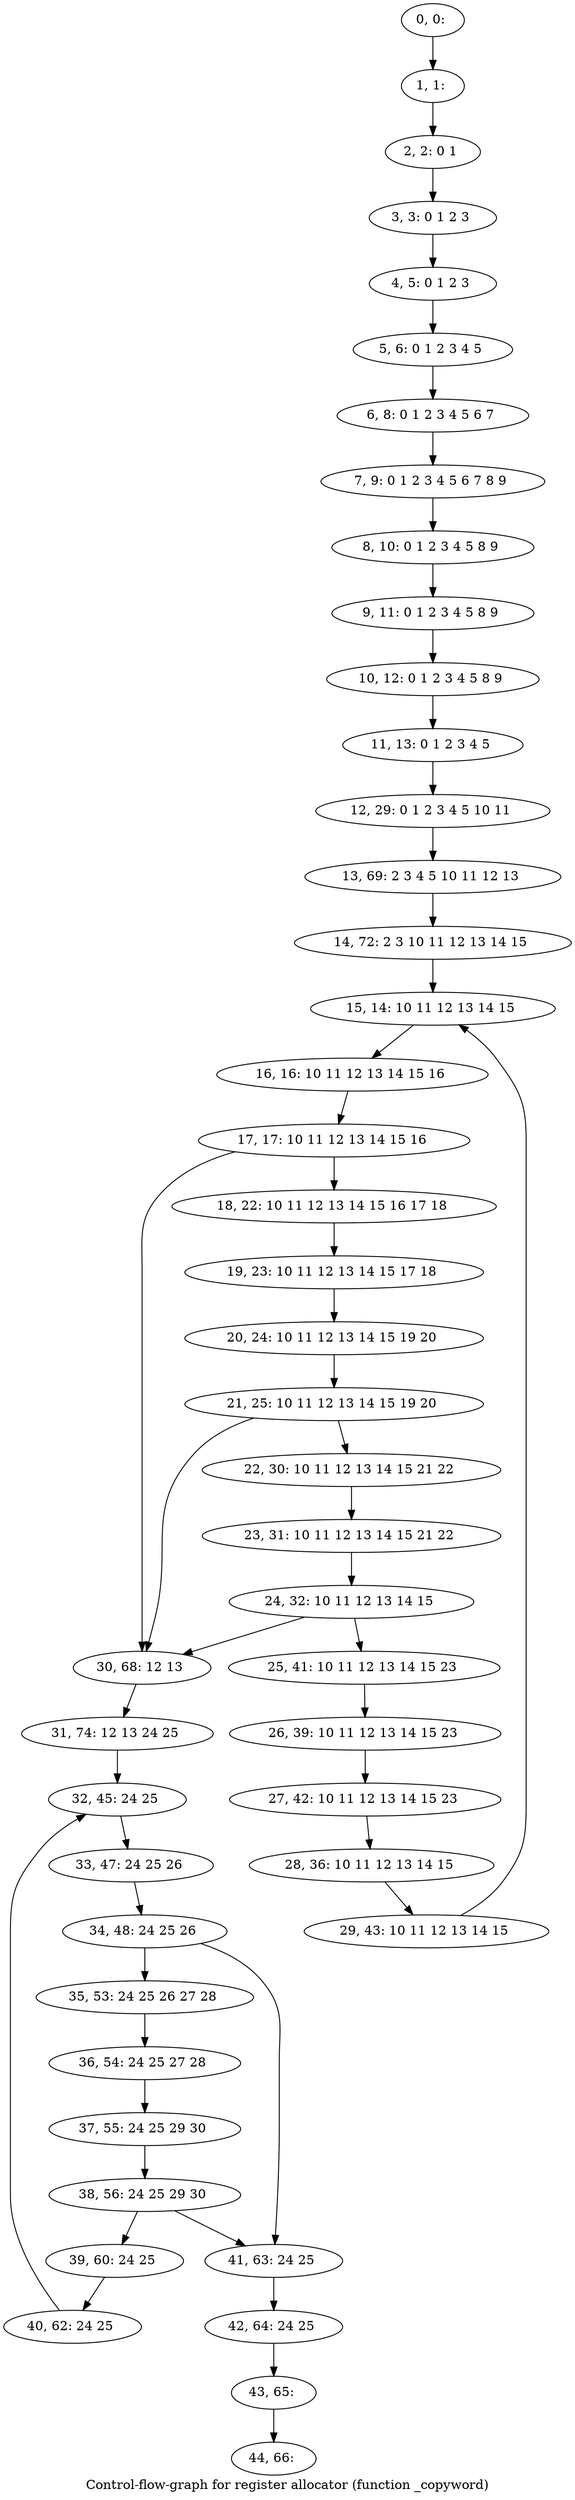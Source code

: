 digraph G {
graph [label="Control-flow-graph for register allocator (function _copyword)"]
0[label="0, 0: "];
1[label="1, 1: "];
2[label="2, 2: 0 1 "];
3[label="3, 3: 0 1 2 3 "];
4[label="4, 5: 0 1 2 3 "];
5[label="5, 6: 0 1 2 3 4 5 "];
6[label="6, 8: 0 1 2 3 4 5 6 7 "];
7[label="7, 9: 0 1 2 3 4 5 6 7 8 9 "];
8[label="8, 10: 0 1 2 3 4 5 8 9 "];
9[label="9, 11: 0 1 2 3 4 5 8 9 "];
10[label="10, 12: 0 1 2 3 4 5 8 9 "];
11[label="11, 13: 0 1 2 3 4 5 "];
12[label="12, 29: 0 1 2 3 4 5 10 11 "];
13[label="13, 69: 2 3 4 5 10 11 12 13 "];
14[label="14, 72: 2 3 10 11 12 13 14 15 "];
15[label="15, 14: 10 11 12 13 14 15 "];
16[label="16, 16: 10 11 12 13 14 15 16 "];
17[label="17, 17: 10 11 12 13 14 15 16 "];
18[label="18, 22: 10 11 12 13 14 15 16 17 18 "];
19[label="19, 23: 10 11 12 13 14 15 17 18 "];
20[label="20, 24: 10 11 12 13 14 15 19 20 "];
21[label="21, 25: 10 11 12 13 14 15 19 20 "];
22[label="22, 30: 10 11 12 13 14 15 21 22 "];
23[label="23, 31: 10 11 12 13 14 15 21 22 "];
24[label="24, 32: 10 11 12 13 14 15 "];
25[label="25, 41: 10 11 12 13 14 15 23 "];
26[label="26, 39: 10 11 12 13 14 15 23 "];
27[label="27, 42: 10 11 12 13 14 15 23 "];
28[label="28, 36: 10 11 12 13 14 15 "];
29[label="29, 43: 10 11 12 13 14 15 "];
30[label="30, 68: 12 13 "];
31[label="31, 74: 12 13 24 25 "];
32[label="32, 45: 24 25 "];
33[label="33, 47: 24 25 26 "];
34[label="34, 48: 24 25 26 "];
35[label="35, 53: 24 25 26 27 28 "];
36[label="36, 54: 24 25 27 28 "];
37[label="37, 55: 24 25 29 30 "];
38[label="38, 56: 24 25 29 30 "];
39[label="39, 60: 24 25 "];
40[label="40, 62: 24 25 "];
41[label="41, 63: 24 25 "];
42[label="42, 64: 24 25 "];
43[label="43, 65: "];
44[label="44, 66: "];
0->1 ;
1->2 ;
2->3 ;
3->4 ;
4->5 ;
5->6 ;
6->7 ;
7->8 ;
8->9 ;
9->10 ;
10->11 ;
11->12 ;
12->13 ;
13->14 ;
14->15 ;
15->16 ;
16->17 ;
17->18 ;
17->30 ;
18->19 ;
19->20 ;
20->21 ;
21->22 ;
21->30 ;
22->23 ;
23->24 ;
24->25 ;
24->30 ;
25->26 ;
26->27 ;
27->28 ;
28->29 ;
29->15 ;
30->31 ;
31->32 ;
32->33 ;
33->34 ;
34->35 ;
34->41 ;
35->36 ;
36->37 ;
37->38 ;
38->39 ;
38->41 ;
39->40 ;
40->32 ;
41->42 ;
42->43 ;
43->44 ;
}
